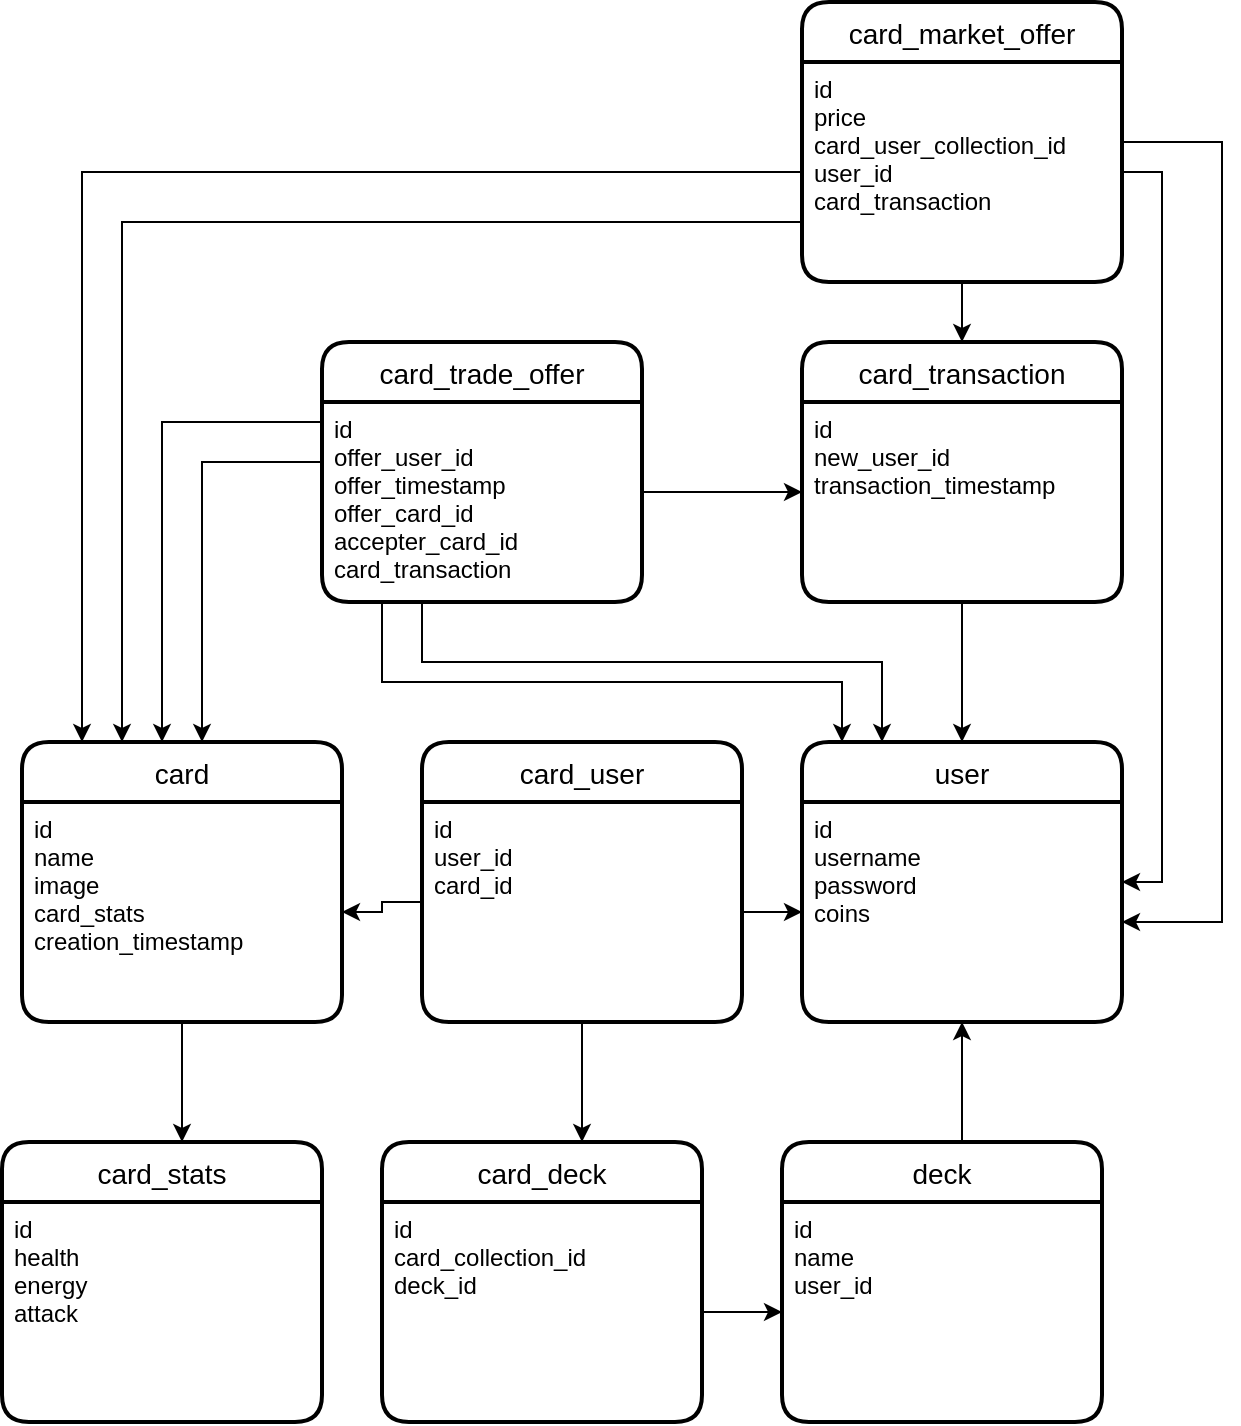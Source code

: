 <mxfile version="14.1.8" type="device"><diagram id="NfqsNibtVHPHWG5z4RFq" name="Page-1"><mxGraphModel dx="410" dy="234" grid="1" gridSize="10" guides="1" tooltips="1" connect="1" arrows="1" fold="1" page="1" pageScale="1" pageWidth="827" pageHeight="1169" math="0" shadow="0"><root><mxCell id="0"/><mxCell id="1" parent="0"/><mxCell id="HuikeNuEfoCwgzQGubNq-2" value="user" style="swimlane;childLayout=stackLayout;horizontal=1;startSize=30;horizontalStack=0;rounded=1;fontSize=14;fontStyle=0;strokeWidth=2;resizeParent=0;resizeLast=1;shadow=0;dashed=0;align=center;" parent="1" vertex="1"><mxGeometry x="520" y="400" width="160" height="140" as="geometry"/></mxCell><mxCell id="HuikeNuEfoCwgzQGubNq-3" value="id&#10;username&#10;password&#10;coins" style="align=left;strokeColor=none;fillColor=none;spacingLeft=4;fontSize=12;verticalAlign=top;resizable=0;rotatable=0;part=1;" parent="HuikeNuEfoCwgzQGubNq-2" vertex="1"><mxGeometry y="30" width="160" height="110" as="geometry"/></mxCell><mxCell id="zg7kkb5A9tlKl8UrvBa3-1" value="card" style="swimlane;childLayout=stackLayout;horizontal=1;startSize=30;horizontalStack=0;rounded=1;fontSize=14;fontStyle=0;strokeWidth=2;resizeParent=0;resizeLast=1;shadow=0;dashed=0;align=center;" vertex="1" parent="1"><mxGeometry x="130" y="400" width="160" height="140" as="geometry"/></mxCell><mxCell id="zg7kkb5A9tlKl8UrvBa3-2" value="id&#10;name&#10;image&#10;card_stats&#10;creation_timestamp&#10;" style="align=left;strokeColor=none;fillColor=none;spacingLeft=4;fontSize=12;verticalAlign=top;resizable=0;rotatable=0;part=1;" vertex="1" parent="zg7kkb5A9tlKl8UrvBa3-1"><mxGeometry y="30" width="160" height="110" as="geometry"/></mxCell><mxCell id="zg7kkb5A9tlKl8UrvBa3-7" value="card_stats" style="swimlane;childLayout=stackLayout;horizontal=1;startSize=30;horizontalStack=0;rounded=1;fontSize=14;fontStyle=0;strokeWidth=2;resizeParent=0;resizeLast=1;shadow=0;dashed=0;align=center;" vertex="1" parent="1"><mxGeometry x="120" y="600" width="160" height="140" as="geometry"/></mxCell><mxCell id="zg7kkb5A9tlKl8UrvBa3-8" value="id&#10;health&#10;energy&#10;attack&#10;" style="align=left;strokeColor=none;fillColor=none;spacingLeft=4;fontSize=12;verticalAlign=top;resizable=0;rotatable=0;part=1;" vertex="1" parent="zg7kkb5A9tlKl8UrvBa3-7"><mxGeometry y="30" width="160" height="110" as="geometry"/></mxCell><mxCell id="zg7kkb5A9tlKl8UrvBa3-19" style="edgeStyle=orthogonalEdgeStyle;rounded=0;orthogonalLoop=1;jettySize=auto;html=1;" edge="1" parent="1" source="zg7kkb5A9tlKl8UrvBa3-11" target="HuikeNuEfoCwgzQGubNq-3"><mxGeometry relative="1" as="geometry"><Array as="points"><mxPoint x="600" y="590"/><mxPoint x="600" y="590"/></Array></mxGeometry></mxCell><mxCell id="zg7kkb5A9tlKl8UrvBa3-11" value="deck" style="swimlane;childLayout=stackLayout;horizontal=1;startSize=30;horizontalStack=0;rounded=1;fontSize=14;fontStyle=0;strokeWidth=2;resizeParent=0;resizeLast=1;shadow=0;dashed=0;align=center;" vertex="1" parent="1"><mxGeometry x="510" y="600" width="160" height="140" as="geometry"/></mxCell><mxCell id="zg7kkb5A9tlKl8UrvBa3-12" value="id&#10;name&#10;user_id" style="align=left;strokeColor=none;fillColor=none;spacingLeft=4;fontSize=12;verticalAlign=top;resizable=0;rotatable=0;part=1;" vertex="1" parent="zg7kkb5A9tlKl8UrvBa3-11"><mxGeometry y="30" width="160" height="110" as="geometry"/></mxCell><mxCell id="zg7kkb5A9tlKl8UrvBa3-13" value="card_market_offer" style="swimlane;childLayout=stackLayout;horizontal=1;startSize=30;horizontalStack=0;rounded=1;fontSize=14;fontStyle=0;strokeWidth=2;resizeParent=0;resizeLast=1;shadow=0;dashed=0;align=center;" vertex="1" parent="1"><mxGeometry x="520" y="30" width="160" height="140" as="geometry"/></mxCell><mxCell id="zg7kkb5A9tlKl8UrvBa3-14" value="id&#10;price&#10;card_user_collection_id&#10;user_id&#10;card_transaction" style="align=left;strokeColor=none;fillColor=none;spacingLeft=4;fontSize=12;verticalAlign=top;resizable=0;rotatable=0;part=1;" vertex="1" parent="zg7kkb5A9tlKl8UrvBa3-13"><mxGeometry y="30" width="160" height="110" as="geometry"/></mxCell><mxCell id="zg7kkb5A9tlKl8UrvBa3-15" value="card_trade_offer" style="swimlane;childLayout=stackLayout;horizontal=1;startSize=30;horizontalStack=0;rounded=1;fontSize=14;fontStyle=0;strokeWidth=2;resizeParent=0;resizeLast=1;shadow=0;dashed=0;align=center;" vertex="1" parent="1"><mxGeometry x="280" y="200" width="160" height="130" as="geometry"/></mxCell><mxCell id="zg7kkb5A9tlKl8UrvBa3-16" value="id&#10;offer_user_id&#10;offer_timestamp&#10;offer_card_id&#10;accepter_card_id&#10;card_transaction" style="align=left;strokeColor=none;fillColor=none;spacingLeft=4;fontSize=12;verticalAlign=top;resizable=0;rotatable=0;part=1;" vertex="1" parent="zg7kkb5A9tlKl8UrvBa3-15"><mxGeometry y="30" width="160" height="100" as="geometry"/></mxCell><mxCell id="zg7kkb5A9tlKl8UrvBa3-17" value="card_deck" style="swimlane;childLayout=stackLayout;horizontal=1;startSize=30;horizontalStack=0;rounded=1;fontSize=14;fontStyle=0;strokeWidth=2;resizeParent=0;resizeLast=1;shadow=0;dashed=0;align=center;" vertex="1" parent="1"><mxGeometry x="310" y="600" width="160" height="140" as="geometry"/></mxCell><mxCell id="zg7kkb5A9tlKl8UrvBa3-18" value="id&#10;card_collection_id&#10;deck_id" style="align=left;strokeColor=none;fillColor=none;spacingLeft=4;fontSize=12;verticalAlign=top;resizable=0;rotatable=0;part=1;" vertex="1" parent="zg7kkb5A9tlKl8UrvBa3-17"><mxGeometry y="30" width="160" height="110" as="geometry"/></mxCell><mxCell id="zg7kkb5A9tlKl8UrvBa3-20" style="edgeStyle=orthogonalEdgeStyle;rounded=0;orthogonalLoop=1;jettySize=auto;html=1;" edge="1" parent="1" source="zg7kkb5A9tlKl8UrvBa3-18" target="zg7kkb5A9tlKl8UrvBa3-12"><mxGeometry relative="1" as="geometry"><Array as="points"><mxPoint x="470" y="675"/></Array></mxGeometry></mxCell><mxCell id="zg7kkb5A9tlKl8UrvBa3-22" style="edgeStyle=orthogonalEdgeStyle;rounded=0;orthogonalLoop=1;jettySize=auto;html=1;" edge="1" parent="1" source="zg7kkb5A9tlKl8UrvBa3-16" target="HuikeNuEfoCwgzQGubNq-2"><mxGeometry relative="1" as="geometry"><Array as="points"><mxPoint x="310" y="370"/><mxPoint x="540" y="370"/></Array></mxGeometry></mxCell><mxCell id="zg7kkb5A9tlKl8UrvBa3-25" style="edgeStyle=orthogonalEdgeStyle;rounded=0;orthogonalLoop=1;jettySize=auto;html=1;" edge="1" parent="1" source="zg7kkb5A9tlKl8UrvBa3-16" target="HuikeNuEfoCwgzQGubNq-2"><mxGeometry relative="1" as="geometry"><Array as="points"><mxPoint x="330" y="360"/><mxPoint x="560" y="360"/></Array></mxGeometry></mxCell><mxCell id="zg7kkb5A9tlKl8UrvBa3-28" style="edgeStyle=orthogonalEdgeStyle;rounded=0;orthogonalLoop=1;jettySize=auto;html=1;" edge="1" parent="1" source="zg7kkb5A9tlKl8UrvBa3-14" target="HuikeNuEfoCwgzQGubNq-2"><mxGeometry relative="1" as="geometry"><Array as="points"><mxPoint x="700" y="115"/><mxPoint x="700" y="470"/></Array></mxGeometry></mxCell><mxCell id="zg7kkb5A9tlKl8UrvBa3-29" style="edgeStyle=orthogonalEdgeStyle;rounded=0;orthogonalLoop=1;jettySize=auto;html=1;" edge="1" parent="1" source="zg7kkb5A9tlKl8UrvBa3-14" target="HuikeNuEfoCwgzQGubNq-2"><mxGeometry relative="1" as="geometry"><Array as="points"><mxPoint x="730" y="100"/><mxPoint x="730" y="490"/></Array></mxGeometry></mxCell><mxCell id="zg7kkb5A9tlKl8UrvBa3-30" style="edgeStyle=orthogonalEdgeStyle;rounded=0;orthogonalLoop=1;jettySize=auto;html=1;" edge="1" parent="1" source="zg7kkb5A9tlKl8UrvBa3-16" target="zg7kkb5A9tlKl8UrvBa3-1"><mxGeometry relative="1" as="geometry"><Array as="points"><mxPoint x="200" y="240"/></Array></mxGeometry></mxCell><mxCell id="zg7kkb5A9tlKl8UrvBa3-31" style="edgeStyle=orthogonalEdgeStyle;rounded=0;orthogonalLoop=1;jettySize=auto;html=1;" edge="1" parent="1" source="zg7kkb5A9tlKl8UrvBa3-16" target="zg7kkb5A9tlKl8UrvBa3-1"><mxGeometry relative="1" as="geometry"><Array as="points"><mxPoint x="220" y="260"/></Array></mxGeometry></mxCell><mxCell id="zg7kkb5A9tlKl8UrvBa3-32" style="edgeStyle=orthogonalEdgeStyle;rounded=0;orthogonalLoop=1;jettySize=auto;html=1;" edge="1" parent="1" source="zg7kkb5A9tlKl8UrvBa3-14" target="zg7kkb5A9tlKl8UrvBa3-1"><mxGeometry relative="1" as="geometry"><Array as="points"><mxPoint x="160" y="115"/></Array></mxGeometry></mxCell><mxCell id="zg7kkb5A9tlKl8UrvBa3-33" style="edgeStyle=orthogonalEdgeStyle;rounded=0;orthogonalLoop=1;jettySize=auto;html=1;" edge="1" parent="1" source="zg7kkb5A9tlKl8UrvBa3-14" target="zg7kkb5A9tlKl8UrvBa3-1"><mxGeometry relative="1" as="geometry"><Array as="points"><mxPoint x="180" y="140"/></Array></mxGeometry></mxCell><mxCell id="zg7kkb5A9tlKl8UrvBa3-42" style="edgeStyle=orthogonalEdgeStyle;rounded=0;orthogonalLoop=1;jettySize=auto;html=1;" edge="1" parent="1" source="zg7kkb5A9tlKl8UrvBa3-37" target="zg7kkb5A9tlKl8UrvBa3-2"><mxGeometry relative="1" as="geometry"><Array as="points"><mxPoint x="310" y="480"/></Array></mxGeometry></mxCell><mxCell id="zg7kkb5A9tlKl8UrvBa3-37" value="card_user" style="swimlane;childLayout=stackLayout;horizontal=1;startSize=30;horizontalStack=0;rounded=1;fontSize=14;fontStyle=0;strokeWidth=2;resizeParent=0;resizeLast=1;shadow=0;dashed=0;align=center;" vertex="1" parent="1"><mxGeometry x="330" y="400" width="160" height="140" as="geometry"/></mxCell><mxCell id="zg7kkb5A9tlKl8UrvBa3-38" value="id&#10;user_id&#10;card_id&#10;" style="align=left;strokeColor=none;fillColor=none;spacingLeft=4;fontSize=12;verticalAlign=top;resizable=0;rotatable=0;part=1;" vertex="1" parent="zg7kkb5A9tlKl8UrvBa3-37"><mxGeometry y="30" width="160" height="110" as="geometry"/></mxCell><mxCell id="zg7kkb5A9tlKl8UrvBa3-40" style="edgeStyle=orthogonalEdgeStyle;rounded=0;orthogonalLoop=1;jettySize=auto;html=1;" edge="1" parent="1" source="zg7kkb5A9tlKl8UrvBa3-2" target="zg7kkb5A9tlKl8UrvBa3-7"><mxGeometry relative="1" as="geometry"><Array as="points"><mxPoint x="200" y="540"/><mxPoint x="200" y="540"/></Array></mxGeometry></mxCell><mxCell id="zg7kkb5A9tlKl8UrvBa3-43" style="edgeStyle=orthogonalEdgeStyle;rounded=0;orthogonalLoop=1;jettySize=auto;html=1;" edge="1" parent="1" source="zg7kkb5A9tlKl8UrvBa3-38" target="HuikeNuEfoCwgzQGubNq-3"><mxGeometry relative="1" as="geometry"/></mxCell><mxCell id="zg7kkb5A9tlKl8UrvBa3-44" style="edgeStyle=orthogonalEdgeStyle;rounded=0;orthogonalLoop=1;jettySize=auto;html=1;" edge="1" parent="1" source="zg7kkb5A9tlKl8UrvBa3-38" target="zg7kkb5A9tlKl8UrvBa3-17"><mxGeometry relative="1" as="geometry"><Array as="points"><mxPoint x="410" y="550"/><mxPoint x="410" y="550"/></Array></mxGeometry></mxCell><mxCell id="zg7kkb5A9tlKl8UrvBa3-45" value="card_transaction" style="swimlane;childLayout=stackLayout;horizontal=1;startSize=30;horizontalStack=0;rounded=1;fontSize=14;fontStyle=0;strokeWidth=2;resizeParent=0;resizeLast=1;shadow=0;dashed=0;align=center;" vertex="1" parent="1"><mxGeometry x="520" y="200" width="160" height="130" as="geometry"/></mxCell><mxCell id="zg7kkb5A9tlKl8UrvBa3-46" value="id&#10;new_user_id&#10;transaction_timestamp&#10;" style="align=left;strokeColor=none;fillColor=none;spacingLeft=4;fontSize=12;verticalAlign=top;resizable=0;rotatable=0;part=1;" vertex="1" parent="zg7kkb5A9tlKl8UrvBa3-45"><mxGeometry y="30" width="160" height="100" as="geometry"/></mxCell><mxCell id="zg7kkb5A9tlKl8UrvBa3-49" style="edgeStyle=orthogonalEdgeStyle;rounded=0;orthogonalLoop=1;jettySize=auto;html=1;" edge="1" parent="1" source="zg7kkb5A9tlKl8UrvBa3-14" target="zg7kkb5A9tlKl8UrvBa3-45"><mxGeometry relative="1" as="geometry"><Array as="points"><mxPoint x="600" y="185"/><mxPoint x="600" y="185"/></Array></mxGeometry></mxCell><mxCell id="zg7kkb5A9tlKl8UrvBa3-50" style="edgeStyle=orthogonalEdgeStyle;rounded=0;orthogonalLoop=1;jettySize=auto;html=1;" edge="1" parent="1" source="zg7kkb5A9tlKl8UrvBa3-16" target="zg7kkb5A9tlKl8UrvBa3-46"><mxGeometry relative="1" as="geometry"><Array as="points"><mxPoint x="460" y="275"/><mxPoint x="460" y="275"/></Array></mxGeometry></mxCell><mxCell id="zg7kkb5A9tlKl8UrvBa3-51" style="edgeStyle=orthogonalEdgeStyle;rounded=0;orthogonalLoop=1;jettySize=auto;html=1;entryX=0.5;entryY=0;entryDx=0;entryDy=0;" edge="1" parent="1" source="zg7kkb5A9tlKl8UrvBa3-46" target="HuikeNuEfoCwgzQGubNq-2"><mxGeometry relative="1" as="geometry"/></mxCell></root></mxGraphModel></diagram></mxfile>